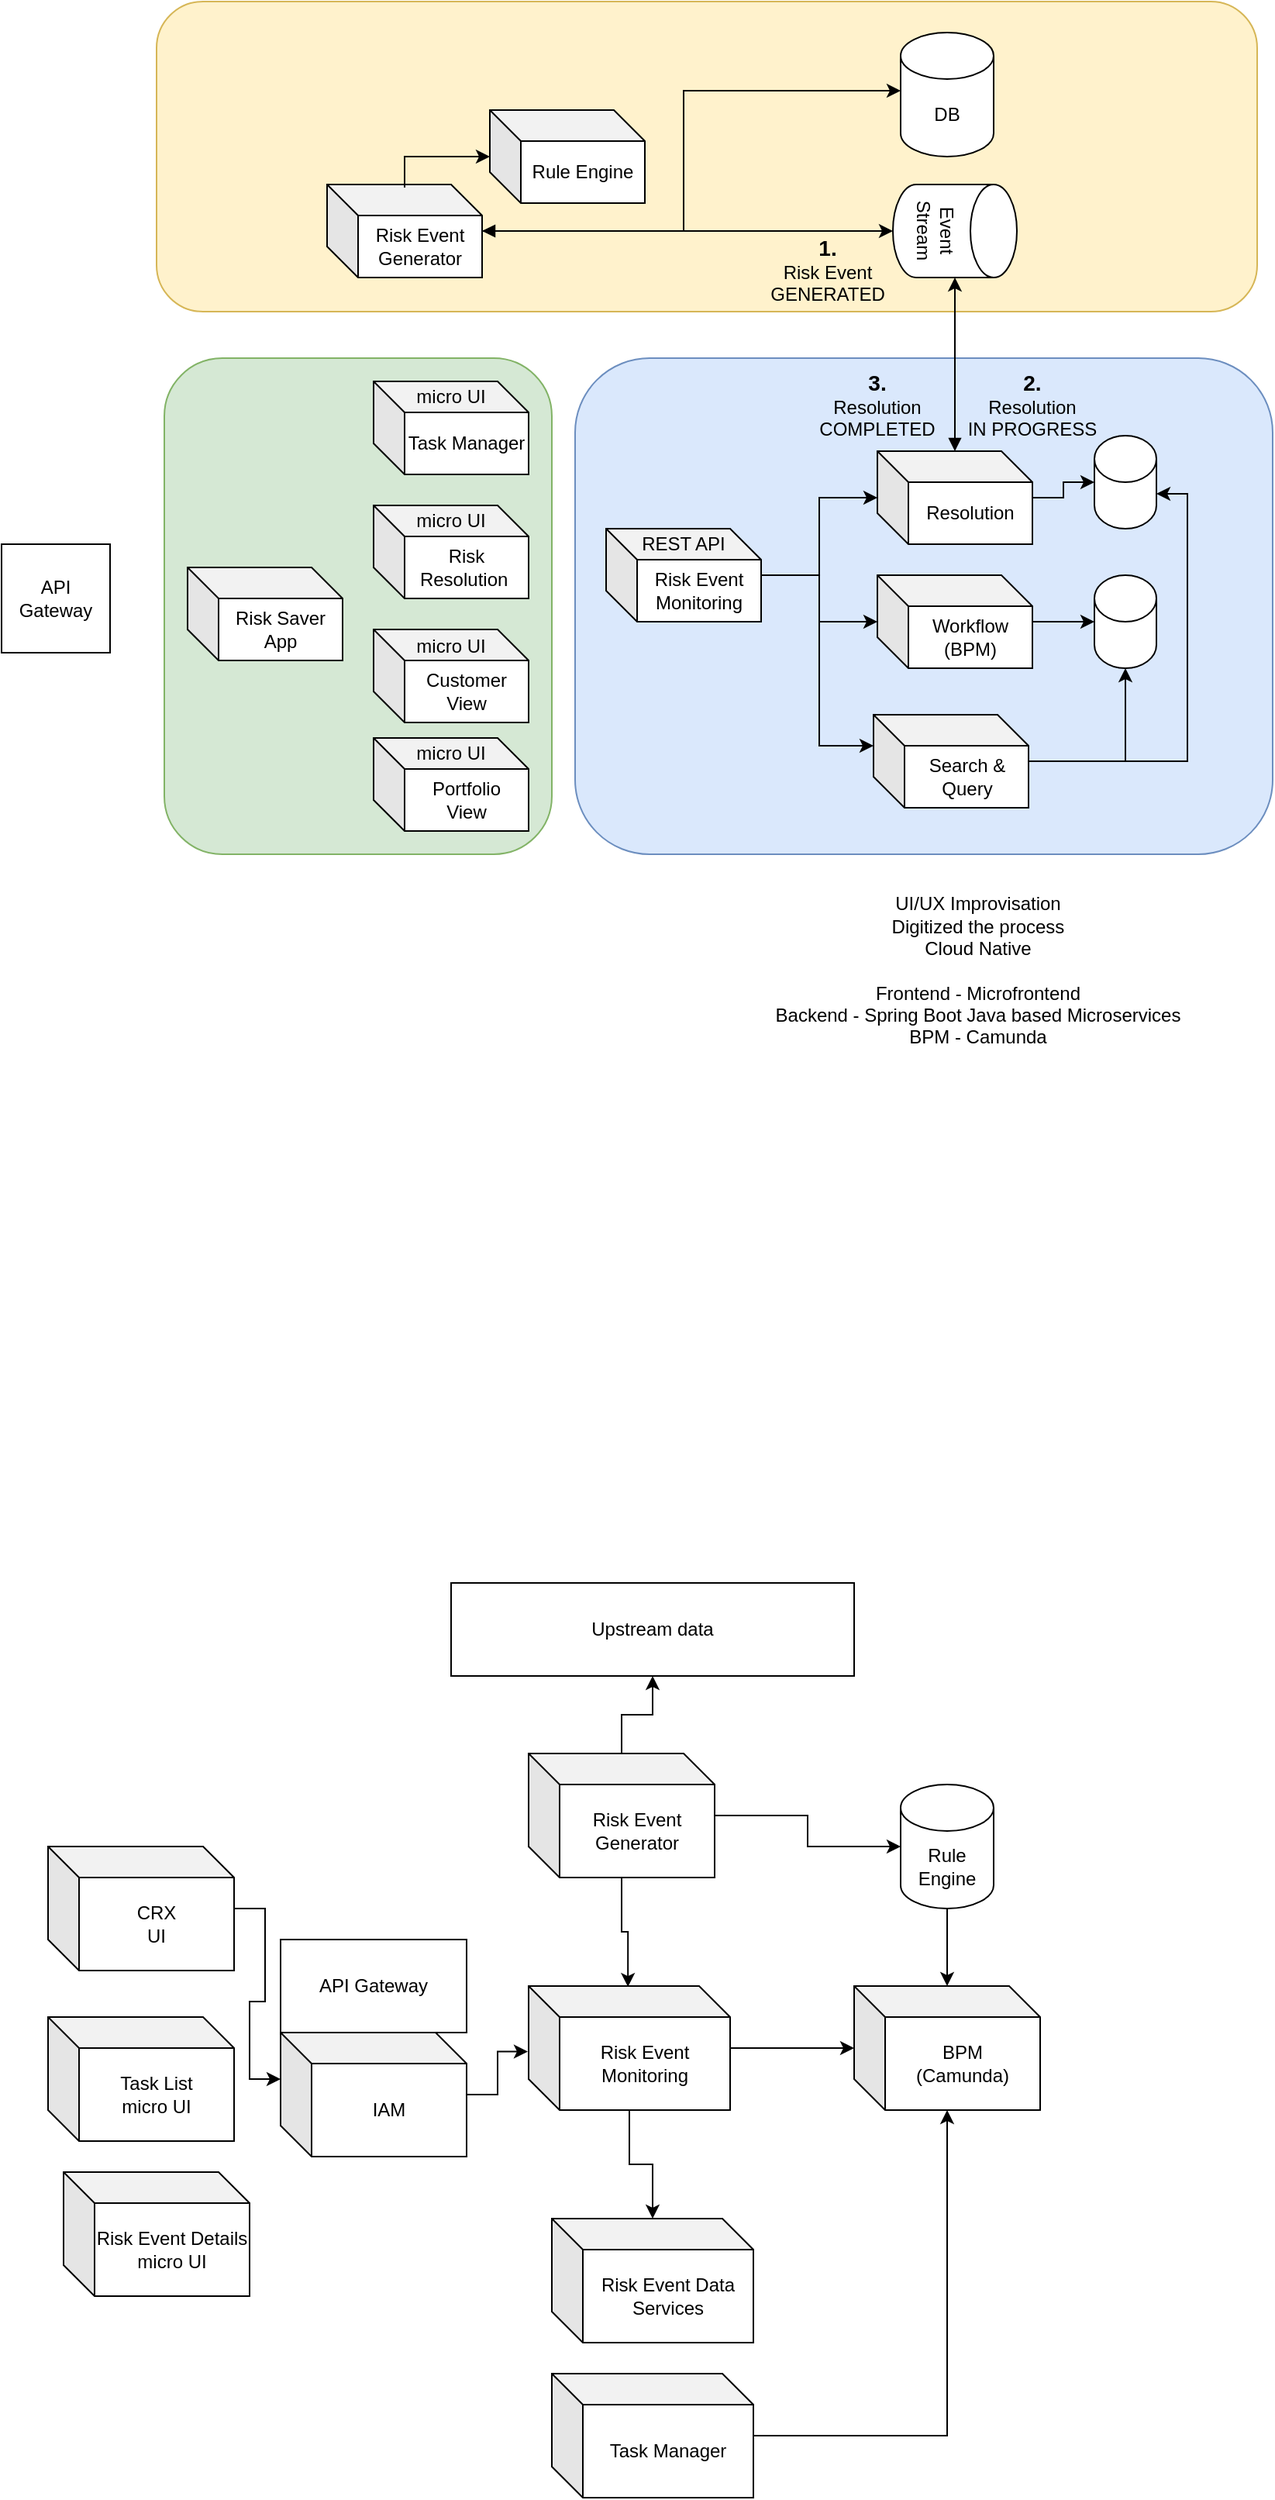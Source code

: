 <mxfile version="20.3.0" type="github">
  <diagram id="7p8RHRTzgKysNB_LYyrp" name="Page-1">
    <mxGraphModel dx="1353" dy="757" grid="1" gridSize="10" guides="1" tooltips="1" connect="1" arrows="1" fold="1" page="1" pageScale="1" pageWidth="850" pageHeight="1100" math="0" shadow="0">
      <root>
        <mxCell id="0" />
        <mxCell id="1" parent="0" />
        <mxCell id="knRjNW_SIJL1-QQjfo2O-39" value="" style="rounded=1;whiteSpace=wrap;html=1;fillColor=#fff2cc;strokeColor=#d6b656;" vertex="1" parent="1">
          <mxGeometry x="110" y="20" width="710" height="200" as="geometry" />
        </mxCell>
        <mxCell id="knRjNW_SIJL1-QQjfo2O-38" value="" style="rounded=1;whiteSpace=wrap;html=1;fillColor=#dae8fc;strokeColor=#6c8ebf;" vertex="1" parent="1">
          <mxGeometry x="380" y="250" width="450" height="320" as="geometry" />
        </mxCell>
        <mxCell id="knRjNW_SIJL1-QQjfo2O-37" value="" style="rounded=1;whiteSpace=wrap;html=1;fillColor=#d5e8d4;strokeColor=#82b366;" vertex="1" parent="1">
          <mxGeometry x="115" y="250" width="250" height="320" as="geometry" />
        </mxCell>
        <mxCell id="8EwcMHSJhlvUqV8JpKRq-1" value="UI/UX Improvisation&lt;br&gt;Digitized the process&lt;br&gt;Cloud Native&lt;br&gt;&lt;br&gt;Frontend - Microfrontend&lt;br&gt;Backend - Spring Boot Java based Microservices&lt;br&gt;BPM - Camunda" style="text;html=1;strokeColor=none;fillColor=none;align=center;verticalAlign=middle;whiteSpace=wrap;rounded=0;" parent="1" vertex="1">
          <mxGeometry x="500" y="575" width="280" height="140" as="geometry" />
        </mxCell>
        <mxCell id="8EwcMHSJhlvUqV8JpKRq-7" value="" style="edgeStyle=orthogonalEdgeStyle;rounded=0;orthogonalLoop=1;jettySize=auto;html=1;" parent="1" source="8EwcMHSJhlvUqV8JpKRq-2" target="8EwcMHSJhlvUqV8JpKRq-6" edge="1">
          <mxGeometry relative="1" as="geometry" />
        </mxCell>
        <mxCell id="8EwcMHSJhlvUqV8JpKRq-16" style="edgeStyle=orthogonalEdgeStyle;rounded=0;orthogonalLoop=1;jettySize=auto;html=1;" parent="1" source="8EwcMHSJhlvUqV8JpKRq-2" target="8EwcMHSJhlvUqV8JpKRq-15" edge="1">
          <mxGeometry relative="1" as="geometry" />
        </mxCell>
        <mxCell id="8EwcMHSJhlvUqV8JpKRq-25" style="edgeStyle=orthogonalEdgeStyle;rounded=0;orthogonalLoop=1;jettySize=auto;html=1;entryX=0.493;entryY=0.007;entryDx=0;entryDy=0;entryPerimeter=0;" parent="1" source="8EwcMHSJhlvUqV8JpKRq-2" target="8EwcMHSJhlvUqV8JpKRq-3" edge="1">
          <mxGeometry relative="1" as="geometry" />
        </mxCell>
        <mxCell id="8EwcMHSJhlvUqV8JpKRq-2" value="Risk Event Generator" style="shape=cube;whiteSpace=wrap;html=1;boundedLbl=1;backgroundOutline=1;darkOpacity=0.05;darkOpacity2=0.1;" parent="1" vertex="1">
          <mxGeometry x="350" y="1150" width="120" height="80" as="geometry" />
        </mxCell>
        <mxCell id="8EwcMHSJhlvUqV8JpKRq-12" value="" style="edgeStyle=orthogonalEdgeStyle;rounded=0;orthogonalLoop=1;jettySize=auto;html=1;" parent="1" source="8EwcMHSJhlvUqV8JpKRq-3" target="8EwcMHSJhlvUqV8JpKRq-11" edge="1">
          <mxGeometry relative="1" as="geometry" />
        </mxCell>
        <mxCell id="8EwcMHSJhlvUqV8JpKRq-14" style="edgeStyle=orthogonalEdgeStyle;rounded=0;orthogonalLoop=1;jettySize=auto;html=1;" parent="1" source="8EwcMHSJhlvUqV8JpKRq-3" target="8EwcMHSJhlvUqV8JpKRq-4" edge="1">
          <mxGeometry relative="1" as="geometry" />
        </mxCell>
        <mxCell id="8EwcMHSJhlvUqV8JpKRq-3" value="Risk Event Monitoring" style="shape=cube;whiteSpace=wrap;html=1;boundedLbl=1;backgroundOutline=1;darkOpacity=0.05;darkOpacity2=0.1;" parent="1" vertex="1">
          <mxGeometry x="350" y="1300" width="130" height="80" as="geometry" />
        </mxCell>
        <mxCell id="8EwcMHSJhlvUqV8JpKRq-4" value="BPM&lt;br&gt;(Camunda)" style="shape=cube;whiteSpace=wrap;html=1;boundedLbl=1;backgroundOutline=1;darkOpacity=0.05;darkOpacity2=0.1;" parent="1" vertex="1">
          <mxGeometry x="560" y="1300" width="120" height="80" as="geometry" />
        </mxCell>
        <mxCell id="8EwcMHSJhlvUqV8JpKRq-19" style="edgeStyle=orthogonalEdgeStyle;rounded=0;orthogonalLoop=1;jettySize=auto;html=1;entryX=0;entryY=0;entryDx=0;entryDy=30;entryPerimeter=0;" parent="1" source="8EwcMHSJhlvUqV8JpKRq-5" target="8EwcMHSJhlvUqV8JpKRq-8" edge="1">
          <mxGeometry relative="1" as="geometry" />
        </mxCell>
        <mxCell id="8EwcMHSJhlvUqV8JpKRq-5" value="CRX&lt;br&gt;UI" style="shape=cube;whiteSpace=wrap;html=1;boundedLbl=1;backgroundOutline=1;darkOpacity=0.05;darkOpacity2=0.1;" parent="1" vertex="1">
          <mxGeometry x="40" y="1210" width="120" height="80" as="geometry" />
        </mxCell>
        <mxCell id="8EwcMHSJhlvUqV8JpKRq-6" value="Upstream data" style="rounded=0;whiteSpace=wrap;html=1;" parent="1" vertex="1">
          <mxGeometry x="300" y="1040" width="260" height="60" as="geometry" />
        </mxCell>
        <mxCell id="8EwcMHSJhlvUqV8JpKRq-20" style="edgeStyle=orthogonalEdgeStyle;rounded=0;orthogonalLoop=1;jettySize=auto;html=1;entryX=-0.004;entryY=0.528;entryDx=0;entryDy=0;entryPerimeter=0;" parent="1" source="8EwcMHSJhlvUqV8JpKRq-8" target="8EwcMHSJhlvUqV8JpKRq-3" edge="1">
          <mxGeometry relative="1" as="geometry" />
        </mxCell>
        <mxCell id="8EwcMHSJhlvUqV8JpKRq-8" value="IAM" style="shape=cube;whiteSpace=wrap;html=1;boundedLbl=1;backgroundOutline=1;darkOpacity=0.05;darkOpacity2=0.1;" parent="1" vertex="1">
          <mxGeometry x="190" y="1330" width="120" height="80" as="geometry" />
        </mxCell>
        <mxCell id="8EwcMHSJhlvUqV8JpKRq-10" value="API Gateway" style="rounded=0;whiteSpace=wrap;html=1;" parent="1" vertex="1">
          <mxGeometry x="190" y="1270" width="120" height="60" as="geometry" />
        </mxCell>
        <mxCell id="8EwcMHSJhlvUqV8JpKRq-11" value="Risk Event Data Services" style="shape=cube;whiteSpace=wrap;html=1;boundedLbl=1;backgroundOutline=1;darkOpacity=0.05;darkOpacity2=0.1;" parent="1" vertex="1">
          <mxGeometry x="365" y="1450" width="130" height="80" as="geometry" />
        </mxCell>
        <mxCell id="8EwcMHSJhlvUqV8JpKRq-17" value="" style="edgeStyle=orthogonalEdgeStyle;rounded=0;orthogonalLoop=1;jettySize=auto;html=1;" parent="1" source="8EwcMHSJhlvUqV8JpKRq-15" target="8EwcMHSJhlvUqV8JpKRq-4" edge="1">
          <mxGeometry relative="1" as="geometry" />
        </mxCell>
        <mxCell id="8EwcMHSJhlvUqV8JpKRq-15" value="Rule Engine" style="shape=cylinder3;whiteSpace=wrap;html=1;boundedLbl=1;backgroundOutline=1;size=15;" parent="1" vertex="1">
          <mxGeometry x="590" y="1170" width="60" height="80" as="geometry" />
        </mxCell>
        <mxCell id="8EwcMHSJhlvUqV8JpKRq-21" value="Task List&lt;br&gt;micro UI" style="shape=cube;whiteSpace=wrap;html=1;boundedLbl=1;backgroundOutline=1;darkOpacity=0.05;darkOpacity2=0.1;" parent="1" vertex="1">
          <mxGeometry x="40" y="1320" width="120" height="80" as="geometry" />
        </mxCell>
        <mxCell id="8EwcMHSJhlvUqV8JpKRq-22" value="Risk Event Details micro UI" style="shape=cube;whiteSpace=wrap;html=1;boundedLbl=1;backgroundOutline=1;darkOpacity=0.05;darkOpacity2=0.1;" parent="1" vertex="1">
          <mxGeometry x="50" y="1420" width="120" height="80" as="geometry" />
        </mxCell>
        <mxCell id="8EwcMHSJhlvUqV8JpKRq-24" style="edgeStyle=orthogonalEdgeStyle;rounded=0;orthogonalLoop=1;jettySize=auto;html=1;" parent="1" source="8EwcMHSJhlvUqV8JpKRq-23" target="8EwcMHSJhlvUqV8JpKRq-4" edge="1">
          <mxGeometry relative="1" as="geometry" />
        </mxCell>
        <mxCell id="8EwcMHSJhlvUqV8JpKRq-23" value="Task Manager" style="shape=cube;whiteSpace=wrap;html=1;boundedLbl=1;backgroundOutline=1;darkOpacity=0.05;darkOpacity2=0.1;" parent="1" vertex="1">
          <mxGeometry x="365" y="1550" width="130" height="80" as="geometry" />
        </mxCell>
        <mxCell id="knRjNW_SIJL1-QQjfo2O-7" style="edgeStyle=orthogonalEdgeStyle;rounded=0;orthogonalLoop=1;jettySize=auto;html=1;entryX=0;entryY=0;entryDx=0;entryDy=37.5;entryPerimeter=0;" edge="1" parent="1" source="knRjNW_SIJL1-QQjfo2O-1" target="knRjNW_SIJL1-QQjfo2O-6">
          <mxGeometry relative="1" as="geometry">
            <Array as="points">
              <mxPoint x="450" y="168" />
              <mxPoint x="450" y="78" />
            </Array>
          </mxGeometry>
        </mxCell>
        <mxCell id="knRjNW_SIJL1-QQjfo2O-34" style="edgeStyle=orthogonalEdgeStyle;rounded=0;orthogonalLoop=1;jettySize=auto;html=1;entryX=0.5;entryY=1;entryDx=0;entryDy=0;entryPerimeter=0;startArrow=block;startFill=1;" edge="1" parent="1" source="knRjNW_SIJL1-QQjfo2O-1" target="knRjNW_SIJL1-QQjfo2O-29">
          <mxGeometry relative="1" as="geometry">
            <Array as="points">
              <mxPoint x="585" y="168" />
            </Array>
          </mxGeometry>
        </mxCell>
        <mxCell id="knRjNW_SIJL1-QQjfo2O-1" value="Risk Event Generator" style="shape=cube;whiteSpace=wrap;html=1;boundedLbl=1;backgroundOutline=1;darkOpacity=0.05;darkOpacity2=0.1;" vertex="1" parent="1">
          <mxGeometry x="220" y="138" width="100" height="60" as="geometry" />
        </mxCell>
        <mxCell id="knRjNW_SIJL1-QQjfo2O-9" style="edgeStyle=orthogonalEdgeStyle;rounded=0;orthogonalLoop=1;jettySize=auto;html=1;" edge="1" parent="1" source="knRjNW_SIJL1-QQjfo2O-2" target="knRjNW_SIJL1-QQjfo2O-4">
          <mxGeometry relative="1" as="geometry" />
        </mxCell>
        <mxCell id="knRjNW_SIJL1-QQjfo2O-10" style="edgeStyle=orthogonalEdgeStyle;rounded=0;orthogonalLoop=1;jettySize=auto;html=1;" edge="1" parent="1" source="knRjNW_SIJL1-QQjfo2O-2" target="knRjNW_SIJL1-QQjfo2O-3">
          <mxGeometry relative="1" as="geometry" />
        </mxCell>
        <mxCell id="knRjNW_SIJL1-QQjfo2O-14" style="edgeStyle=orthogonalEdgeStyle;rounded=0;orthogonalLoop=1;jettySize=auto;html=1;entryX=0;entryY=0;entryDx=0;entryDy=20;entryPerimeter=0;" edge="1" parent="1" source="knRjNW_SIJL1-QQjfo2O-2" target="knRjNW_SIJL1-QQjfo2O-13">
          <mxGeometry relative="1" as="geometry">
            <Array as="points">
              <mxPoint x="537.5" y="390" />
              <mxPoint x="537.5" y="500" />
            </Array>
          </mxGeometry>
        </mxCell>
        <mxCell id="knRjNW_SIJL1-QQjfo2O-2" value="Risk Event Monitoring" style="shape=cube;whiteSpace=wrap;html=1;boundedLbl=1;backgroundOutline=1;darkOpacity=0.05;darkOpacity2=0.1;" vertex="1" parent="1">
          <mxGeometry x="400" y="360" width="100" height="60" as="geometry" />
        </mxCell>
        <mxCell id="knRjNW_SIJL1-QQjfo2O-16" style="edgeStyle=orthogonalEdgeStyle;rounded=0;orthogonalLoop=1;jettySize=auto;html=1;entryX=0;entryY=0.5;entryDx=0;entryDy=0;entryPerimeter=0;" edge="1" parent="1" source="knRjNW_SIJL1-QQjfo2O-3" target="knRjNW_SIJL1-QQjfo2O-15">
          <mxGeometry relative="1" as="geometry" />
        </mxCell>
        <mxCell id="knRjNW_SIJL1-QQjfo2O-31" value="" style="edgeStyle=orthogonalEdgeStyle;rounded=0;orthogonalLoop=1;jettySize=auto;html=1;startArrow=block;startFill=1;" edge="1" parent="1" source="knRjNW_SIJL1-QQjfo2O-3" target="knRjNW_SIJL1-QQjfo2O-29">
          <mxGeometry relative="1" as="geometry" />
        </mxCell>
        <mxCell id="knRjNW_SIJL1-QQjfo2O-3" value="Resolution" style="shape=cube;whiteSpace=wrap;html=1;boundedLbl=1;backgroundOutline=1;darkOpacity=0.05;darkOpacity2=0.1;size=20;" vertex="1" parent="1">
          <mxGeometry x="575" y="310" width="100" height="60" as="geometry" />
        </mxCell>
        <mxCell id="knRjNW_SIJL1-QQjfo2O-11" style="edgeStyle=orthogonalEdgeStyle;rounded=0;orthogonalLoop=1;jettySize=auto;html=1;" edge="1" parent="1" source="knRjNW_SIJL1-QQjfo2O-4" target="knRjNW_SIJL1-QQjfo2O-12">
          <mxGeometry relative="1" as="geometry">
            <mxPoint x="745" y="420" as="targetPoint" />
          </mxGeometry>
        </mxCell>
        <mxCell id="knRjNW_SIJL1-QQjfo2O-4" value="Workflow (BPM)" style="shape=cube;whiteSpace=wrap;html=1;boundedLbl=1;backgroundOutline=1;darkOpacity=0.05;darkOpacity2=0.1;" vertex="1" parent="1">
          <mxGeometry x="575" y="390" width="100" height="60" as="geometry" />
        </mxCell>
        <mxCell id="knRjNW_SIJL1-QQjfo2O-5" value="Rule Engine" style="shape=cube;whiteSpace=wrap;html=1;boundedLbl=1;backgroundOutline=1;darkOpacity=0.05;darkOpacity2=0.1;" vertex="1" parent="1">
          <mxGeometry x="325" y="90" width="100" height="60" as="geometry" />
        </mxCell>
        <mxCell id="knRjNW_SIJL1-QQjfo2O-6" value="DB" style="shape=cylinder3;whiteSpace=wrap;html=1;boundedLbl=1;backgroundOutline=1;size=15;" vertex="1" parent="1">
          <mxGeometry x="590" y="40" width="60" height="80" as="geometry" />
        </mxCell>
        <mxCell id="knRjNW_SIJL1-QQjfo2O-8" value="" style="endArrow=classic;html=1;rounded=0;" edge="1" parent="1" target="knRjNW_SIJL1-QQjfo2O-5">
          <mxGeometry width="50" height="50" relative="1" as="geometry">
            <mxPoint x="270" y="140" as="sourcePoint" />
            <mxPoint x="320" y="100" as="targetPoint" />
            <Array as="points">
              <mxPoint x="270" y="120" />
            </Array>
          </mxGeometry>
        </mxCell>
        <mxCell id="knRjNW_SIJL1-QQjfo2O-12" value="" style="shape=cylinder3;whiteSpace=wrap;html=1;boundedLbl=1;backgroundOutline=1;size=15;" vertex="1" parent="1">
          <mxGeometry x="715" y="390" width="40" height="60" as="geometry" />
        </mxCell>
        <mxCell id="knRjNW_SIJL1-QQjfo2O-17" style="edgeStyle=orthogonalEdgeStyle;rounded=0;orthogonalLoop=1;jettySize=auto;html=1;entryX=0.5;entryY=1;entryDx=0;entryDy=0;entryPerimeter=0;" edge="1" parent="1" source="knRjNW_SIJL1-QQjfo2O-13" target="knRjNW_SIJL1-QQjfo2O-12">
          <mxGeometry relative="1" as="geometry" />
        </mxCell>
        <mxCell id="knRjNW_SIJL1-QQjfo2O-18" style="edgeStyle=orthogonalEdgeStyle;rounded=0;orthogonalLoop=1;jettySize=auto;html=1;entryX=1;entryY=0;entryDx=0;entryDy=37.5;entryPerimeter=0;" edge="1" parent="1" source="knRjNW_SIJL1-QQjfo2O-13" target="knRjNW_SIJL1-QQjfo2O-15">
          <mxGeometry relative="1" as="geometry" />
        </mxCell>
        <mxCell id="knRjNW_SIJL1-QQjfo2O-13" value="Search &amp;amp; Query" style="shape=cube;whiteSpace=wrap;html=1;boundedLbl=1;backgroundOutline=1;darkOpacity=0.05;darkOpacity2=0.1;" vertex="1" parent="1">
          <mxGeometry x="572.5" y="480" width="100" height="60" as="geometry" />
        </mxCell>
        <mxCell id="knRjNW_SIJL1-QQjfo2O-15" value="" style="shape=cylinder3;whiteSpace=wrap;html=1;boundedLbl=1;backgroundOutline=1;size=15;" vertex="1" parent="1">
          <mxGeometry x="715" y="300" width="40" height="60" as="geometry" />
        </mxCell>
        <mxCell id="knRjNW_SIJL1-QQjfo2O-19" value="API&lt;br&gt;Gateway" style="whiteSpace=wrap;html=1;aspect=fixed;" vertex="1" parent="1">
          <mxGeometry x="10" y="370" width="70" height="70" as="geometry" />
        </mxCell>
        <mxCell id="knRjNW_SIJL1-QQjfo2O-20" value="Task Manager" style="shape=cube;whiteSpace=wrap;html=1;boundedLbl=1;backgroundOutline=1;darkOpacity=0.05;darkOpacity2=0.1;" vertex="1" parent="1">
          <mxGeometry x="250" y="265" width="100" height="60" as="geometry" />
        </mxCell>
        <mxCell id="knRjNW_SIJL1-QQjfo2O-21" value="Risk Resolution&amp;nbsp;" style="shape=cube;whiteSpace=wrap;html=1;boundedLbl=1;backgroundOutline=1;darkOpacity=0.05;darkOpacity2=0.1;" vertex="1" parent="1">
          <mxGeometry x="250" y="345" width="100" height="60" as="geometry" />
        </mxCell>
        <mxCell id="knRjNW_SIJL1-QQjfo2O-22" value="Customer View" style="shape=cube;whiteSpace=wrap;html=1;boundedLbl=1;backgroundOutline=1;darkOpacity=0.05;darkOpacity2=0.1;" vertex="1" parent="1">
          <mxGeometry x="250" y="425" width="100" height="60" as="geometry" />
        </mxCell>
        <mxCell id="knRjNW_SIJL1-QQjfo2O-23" value="Portfolio &lt;br&gt;View" style="shape=cube;whiteSpace=wrap;html=1;boundedLbl=1;backgroundOutline=1;darkOpacity=0.05;darkOpacity2=0.1;" vertex="1" parent="1">
          <mxGeometry x="250" y="495" width="100" height="60" as="geometry" />
        </mxCell>
        <mxCell id="knRjNW_SIJL1-QQjfo2O-24" value="micro UI" style="text;html=1;strokeColor=none;fillColor=none;align=center;verticalAlign=middle;whiteSpace=wrap;rounded=0;" vertex="1" parent="1">
          <mxGeometry x="270" y="260" width="60" height="30" as="geometry" />
        </mxCell>
        <mxCell id="knRjNW_SIJL1-QQjfo2O-25" value="micro UI" style="text;html=1;strokeColor=none;fillColor=none;align=center;verticalAlign=middle;whiteSpace=wrap;rounded=0;" vertex="1" parent="1">
          <mxGeometry x="270" y="340" width="60" height="30" as="geometry" />
        </mxCell>
        <mxCell id="knRjNW_SIJL1-QQjfo2O-26" value="micro UI" style="text;html=1;strokeColor=none;fillColor=none;align=center;verticalAlign=middle;whiteSpace=wrap;rounded=0;" vertex="1" parent="1">
          <mxGeometry x="270" y="425" width="60" height="22" as="geometry" />
        </mxCell>
        <mxCell id="knRjNW_SIJL1-QQjfo2O-27" value="micro UI" style="text;html=1;strokeColor=none;fillColor=none;align=center;verticalAlign=middle;whiteSpace=wrap;rounded=0;" vertex="1" parent="1">
          <mxGeometry x="270" y="490" width="60" height="30" as="geometry" />
        </mxCell>
        <mxCell id="knRjNW_SIJL1-QQjfo2O-28" value="Risk Saver&lt;br&gt;App" style="shape=cube;whiteSpace=wrap;html=1;boundedLbl=1;backgroundOutline=1;darkOpacity=0.05;darkOpacity2=0.1;" vertex="1" parent="1">
          <mxGeometry x="130" y="385" width="100" height="60" as="geometry" />
        </mxCell>
        <mxCell id="knRjNW_SIJL1-QQjfo2O-29" value="Event Stream" style="shape=cylinder3;whiteSpace=wrap;html=1;boundedLbl=1;backgroundOutline=1;size=15;rotation=90;" vertex="1" parent="1">
          <mxGeometry x="595" y="128" width="60" height="80" as="geometry" />
        </mxCell>
        <mxCell id="knRjNW_SIJL1-QQjfo2O-32" value="&lt;font style=&quot;font-size: 14px;&quot;&gt;&lt;b&gt;1. &lt;/b&gt;&lt;/font&gt;&lt;br&gt;Risk Event GENERATED" style="text;html=1;strokeColor=none;fillColor=none;align=center;verticalAlign=middle;whiteSpace=wrap;rounded=0;" vertex="1" parent="1">
          <mxGeometry x="512.5" y="178" width="60" height="30" as="geometry" />
        </mxCell>
        <mxCell id="knRjNW_SIJL1-QQjfo2O-35" value="&lt;b&gt;&lt;font style=&quot;font-size: 14px;&quot;&gt;2. &lt;br&gt;&lt;/font&gt;&lt;/b&gt;Resolution &lt;br&gt;&lt;font style=&quot;font-size: 12px;&quot;&gt;IN PROGRESS&lt;/font&gt;" style="text;html=1;strokeColor=none;fillColor=none;align=center;verticalAlign=middle;whiteSpace=wrap;rounded=0;" vertex="1" parent="1">
          <mxGeometry x="630" y="265" width="90" height="30" as="geometry" />
        </mxCell>
        <mxCell id="knRjNW_SIJL1-QQjfo2O-36" value="&lt;b&gt;&lt;font style=&quot;font-size: 14px;&quot;&gt;3.&lt;br&gt;&lt;/font&gt;&lt;/b&gt;Resolution COMPLETED" style="text;html=1;strokeColor=none;fillColor=none;align=center;verticalAlign=middle;whiteSpace=wrap;rounded=0;" vertex="1" parent="1">
          <mxGeometry x="540" y="265" width="70" height="30" as="geometry" />
        </mxCell>
        <mxCell id="knRjNW_SIJL1-QQjfo2O-42" value="REST API" style="text;html=1;strokeColor=none;fillColor=none;align=center;verticalAlign=middle;whiteSpace=wrap;rounded=0;" vertex="1" parent="1">
          <mxGeometry x="420" y="355" width="60" height="30" as="geometry" />
        </mxCell>
      </root>
    </mxGraphModel>
  </diagram>
</mxfile>
